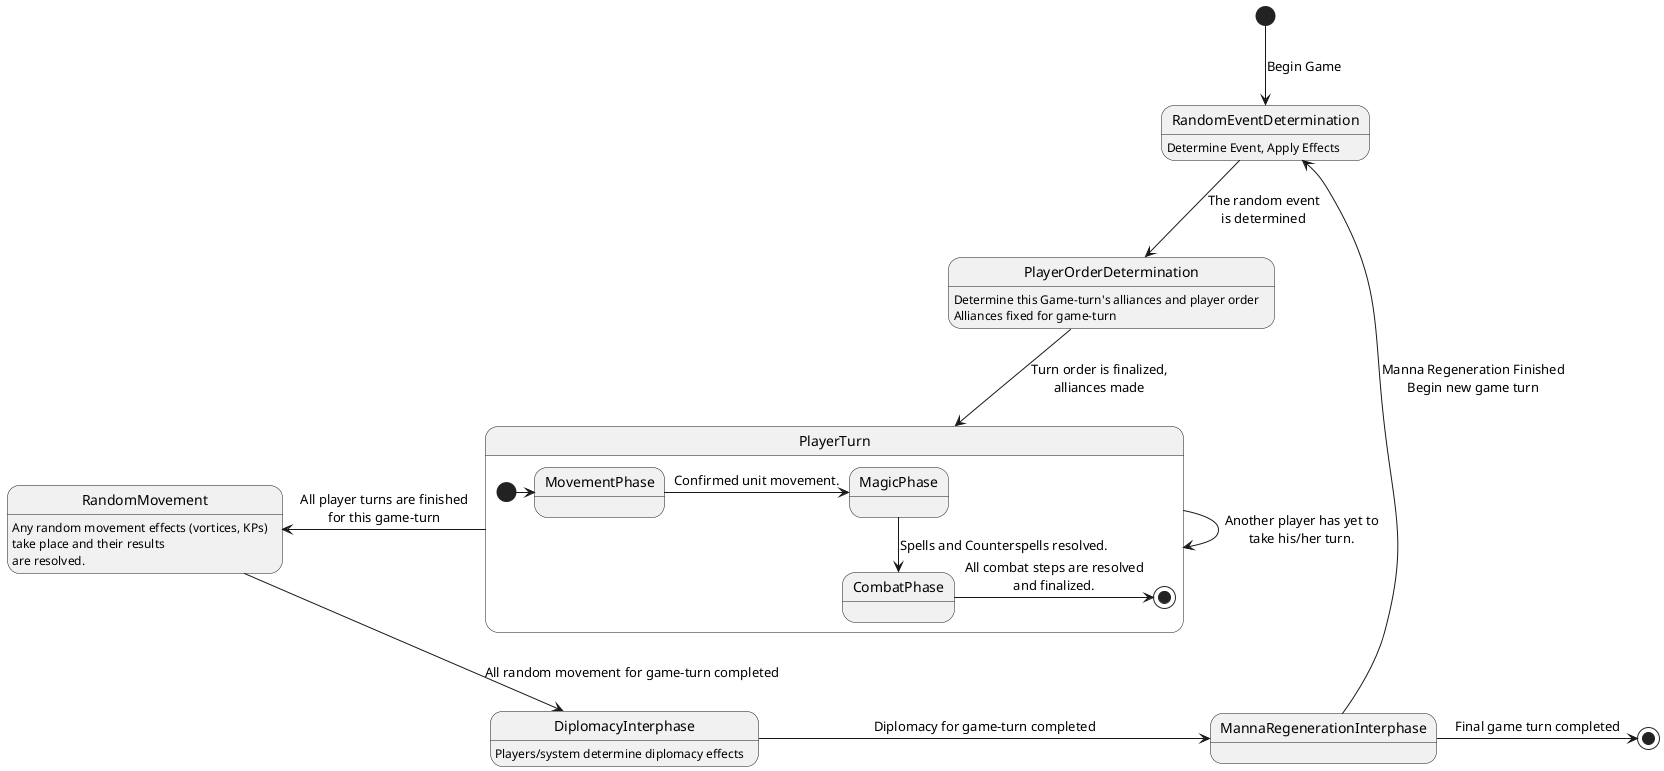 ' Keith Drew - Statechart for HW 5
' For the general game turn
@startuml
[*] --> RandomEventDetermination : Begin Game
RandomEventDetermination : Determine Event, Apply Effects

RandomEventDetermination --> PlayerOrderDetermination : The random event\nis determined
PlayerOrderDetermination : Determine this Game-turn's alliances and player order
PlayerOrderDetermination : Alliances fixed for game-turn

PlayerOrderDetermination -down-> PlayerTurn : Turn order is finalized,\nalliances made 
state PlayerTurn {
[*] -> MovementPhase 
MovementPhase -> MagicPhase : Confirmed unit movement.
MagicPhase -down-> CombatPhase : Spells and Counterspells resolved.
CombatPhase -> [*] : All combat steps are resolved\nand finalized.
} 

PlayerTurn -> PlayerTurn : Another player has yet to\ntake his/her turn.
PlayerTurn -> RandomMovement : All player turns are finished\nfor this game-turn
RandomMovement --> DiplomacyInterphase : All random movement for game-turn completed
RandomMovement : Any random movement effects (vortices, KPs)\ntake place and their results\nare resolved.


DiplomacyInterphase : Players/system determine diplomacy effects
DiplomacyInterphase -> MannaRegenerationInterphase : Diplomacy for game-turn completed
MannaRegenerationInterphase -up-> RandomEventDetermination : Manna Regeneration Finished\nBegin new game turn
MannaRegenerationInterphase -> [*] : Final game turn completed
@enduml
